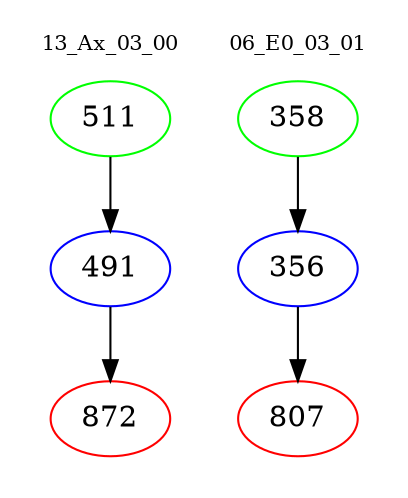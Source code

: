 digraph{
subgraph cluster_0 {
color = white
label = "13_Ax_03_00";
fontsize=10;
T0_511 [label="511", color="green"]
T0_511 -> T0_491 [color="black"]
T0_491 [label="491", color="blue"]
T0_491 -> T0_872 [color="black"]
T0_872 [label="872", color="red"]
}
subgraph cluster_1 {
color = white
label = "06_E0_03_01";
fontsize=10;
T1_358 [label="358", color="green"]
T1_358 -> T1_356 [color="black"]
T1_356 [label="356", color="blue"]
T1_356 -> T1_807 [color="black"]
T1_807 [label="807", color="red"]
}
}
